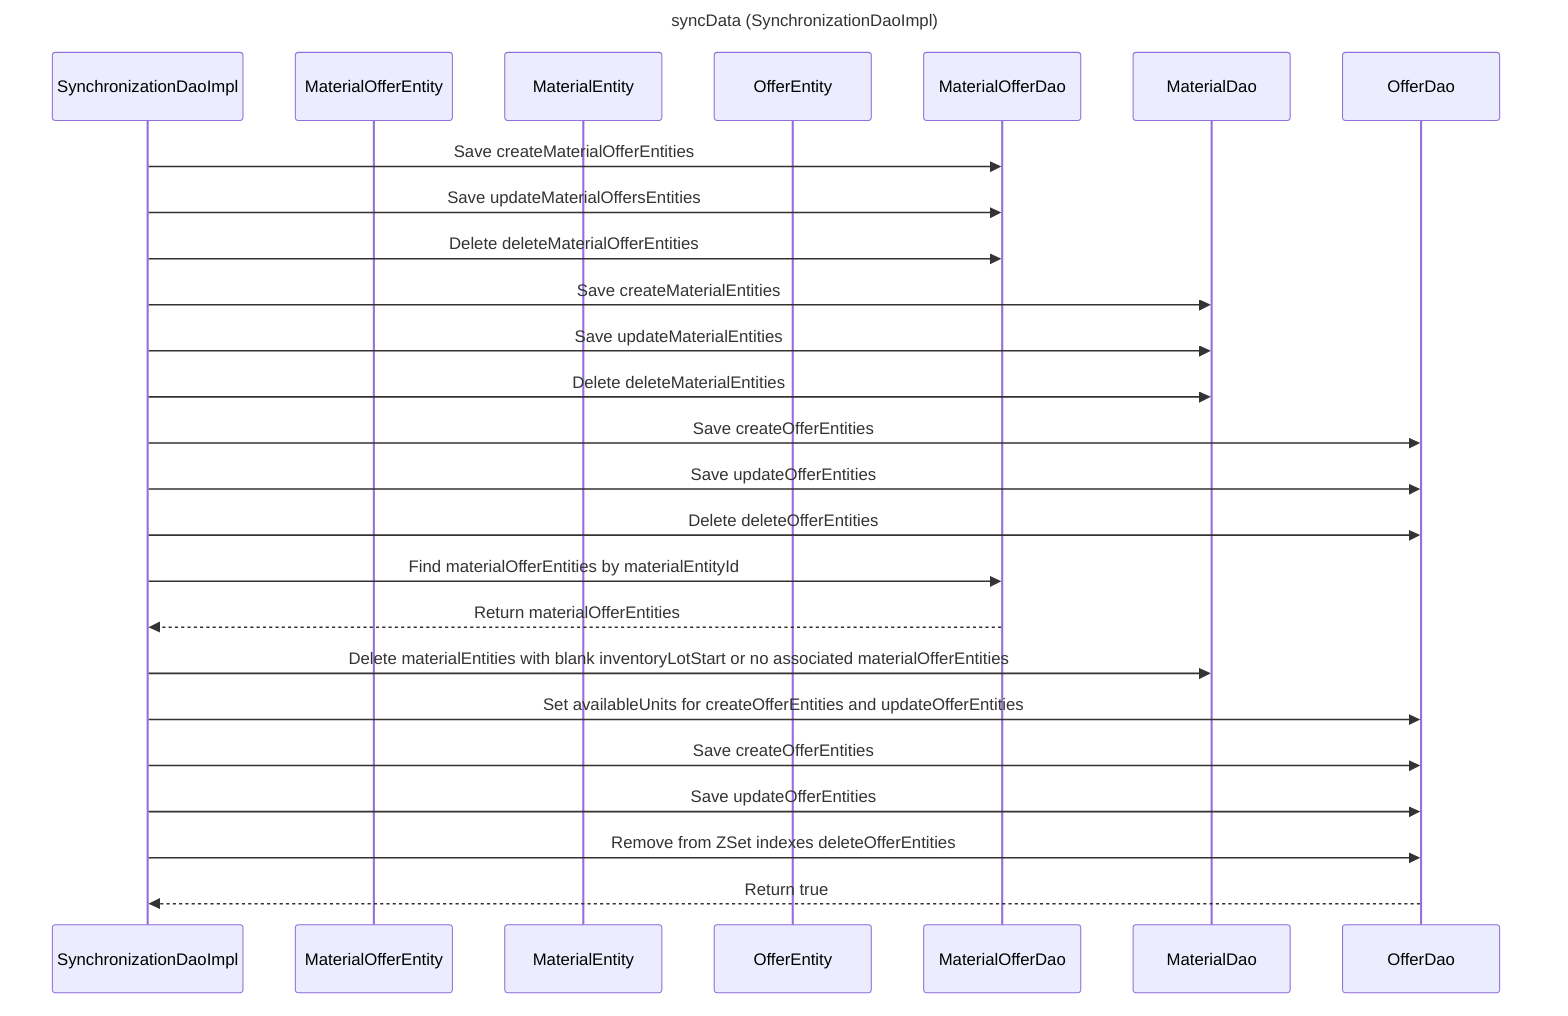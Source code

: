 ---
title: syncData (SynchronizationDaoImpl)
---

sequenceDiagram
    participant SynchronizationDaoImpl
    participant MaterialOfferEntity
    participant MaterialEntity
    participant OfferEntity
    participant MaterialOfferDao
    participant MaterialDao
    participant OfferDao

    SynchronizationDaoImpl->>MaterialOfferDao: Save createMaterialOfferEntities
    SynchronizationDaoImpl->>MaterialOfferDao: Save updateMaterialOffersEntities
    SynchronizationDaoImpl->>MaterialOfferDao: Delete deleteMaterialOfferEntities
    SynchronizationDaoImpl->>MaterialDao: Save createMaterialEntities
    SynchronizationDaoImpl->>MaterialDao: Save updateMaterialEntities
    SynchronizationDaoImpl->>MaterialDao: Delete deleteMaterialEntities
    SynchronizationDaoImpl->>OfferDao: Save createOfferEntities
    SynchronizationDaoImpl->>OfferDao: Save updateOfferEntities
    SynchronizationDaoImpl->>OfferDao: Delete deleteOfferEntities
    SynchronizationDaoImpl->>MaterialOfferDao: Find materialOfferEntities by materialEntityId
    MaterialOfferDao-->>SynchronizationDaoImpl: Return materialOfferEntities
    SynchronizationDaoImpl->>MaterialDao: Delete materialEntities with blank inventoryLotStart or no associated materialOfferEntities
    SynchronizationDaoImpl->>OfferDao: Set availableUnits for createOfferEntities and updateOfferEntities
    SynchronizationDaoImpl->>OfferDao: Save createOfferEntities
    SynchronizationDaoImpl->>OfferDao: Save updateOfferEntities
    SynchronizationDaoImpl->>OfferDao: Remove from ZSet indexes deleteOfferEntities
    OfferDao-->>SynchronizationDaoImpl: Return true